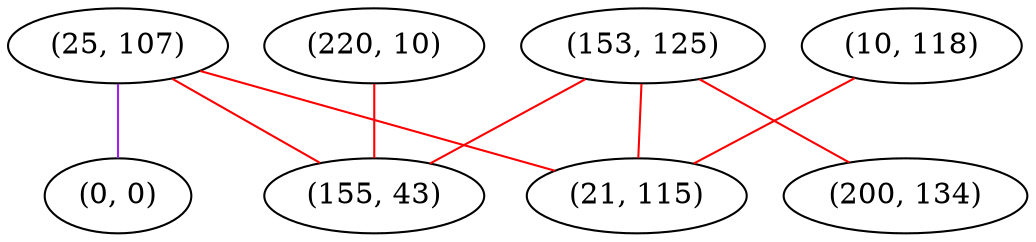 graph "" {
"(153, 125)";
"(25, 107)";
"(220, 10)";
"(0, 0)";
"(155, 43)";
"(200, 134)";
"(10, 118)";
"(21, 115)";
"(153, 125)" -- "(200, 134)"  [color=red, key=0, weight=1];
"(153, 125)" -- "(155, 43)"  [color=red, key=0, weight=1];
"(153, 125)" -- "(21, 115)"  [color=red, key=0, weight=1];
"(25, 107)" -- "(0, 0)"  [color=purple, key=0, weight=4];
"(25, 107)" -- "(155, 43)"  [color=red, key=0, weight=1];
"(25, 107)" -- "(21, 115)"  [color=red, key=0, weight=1];
"(220, 10)" -- "(155, 43)"  [color=red, key=0, weight=1];
"(10, 118)" -- "(21, 115)"  [color=red, key=0, weight=1];
}
